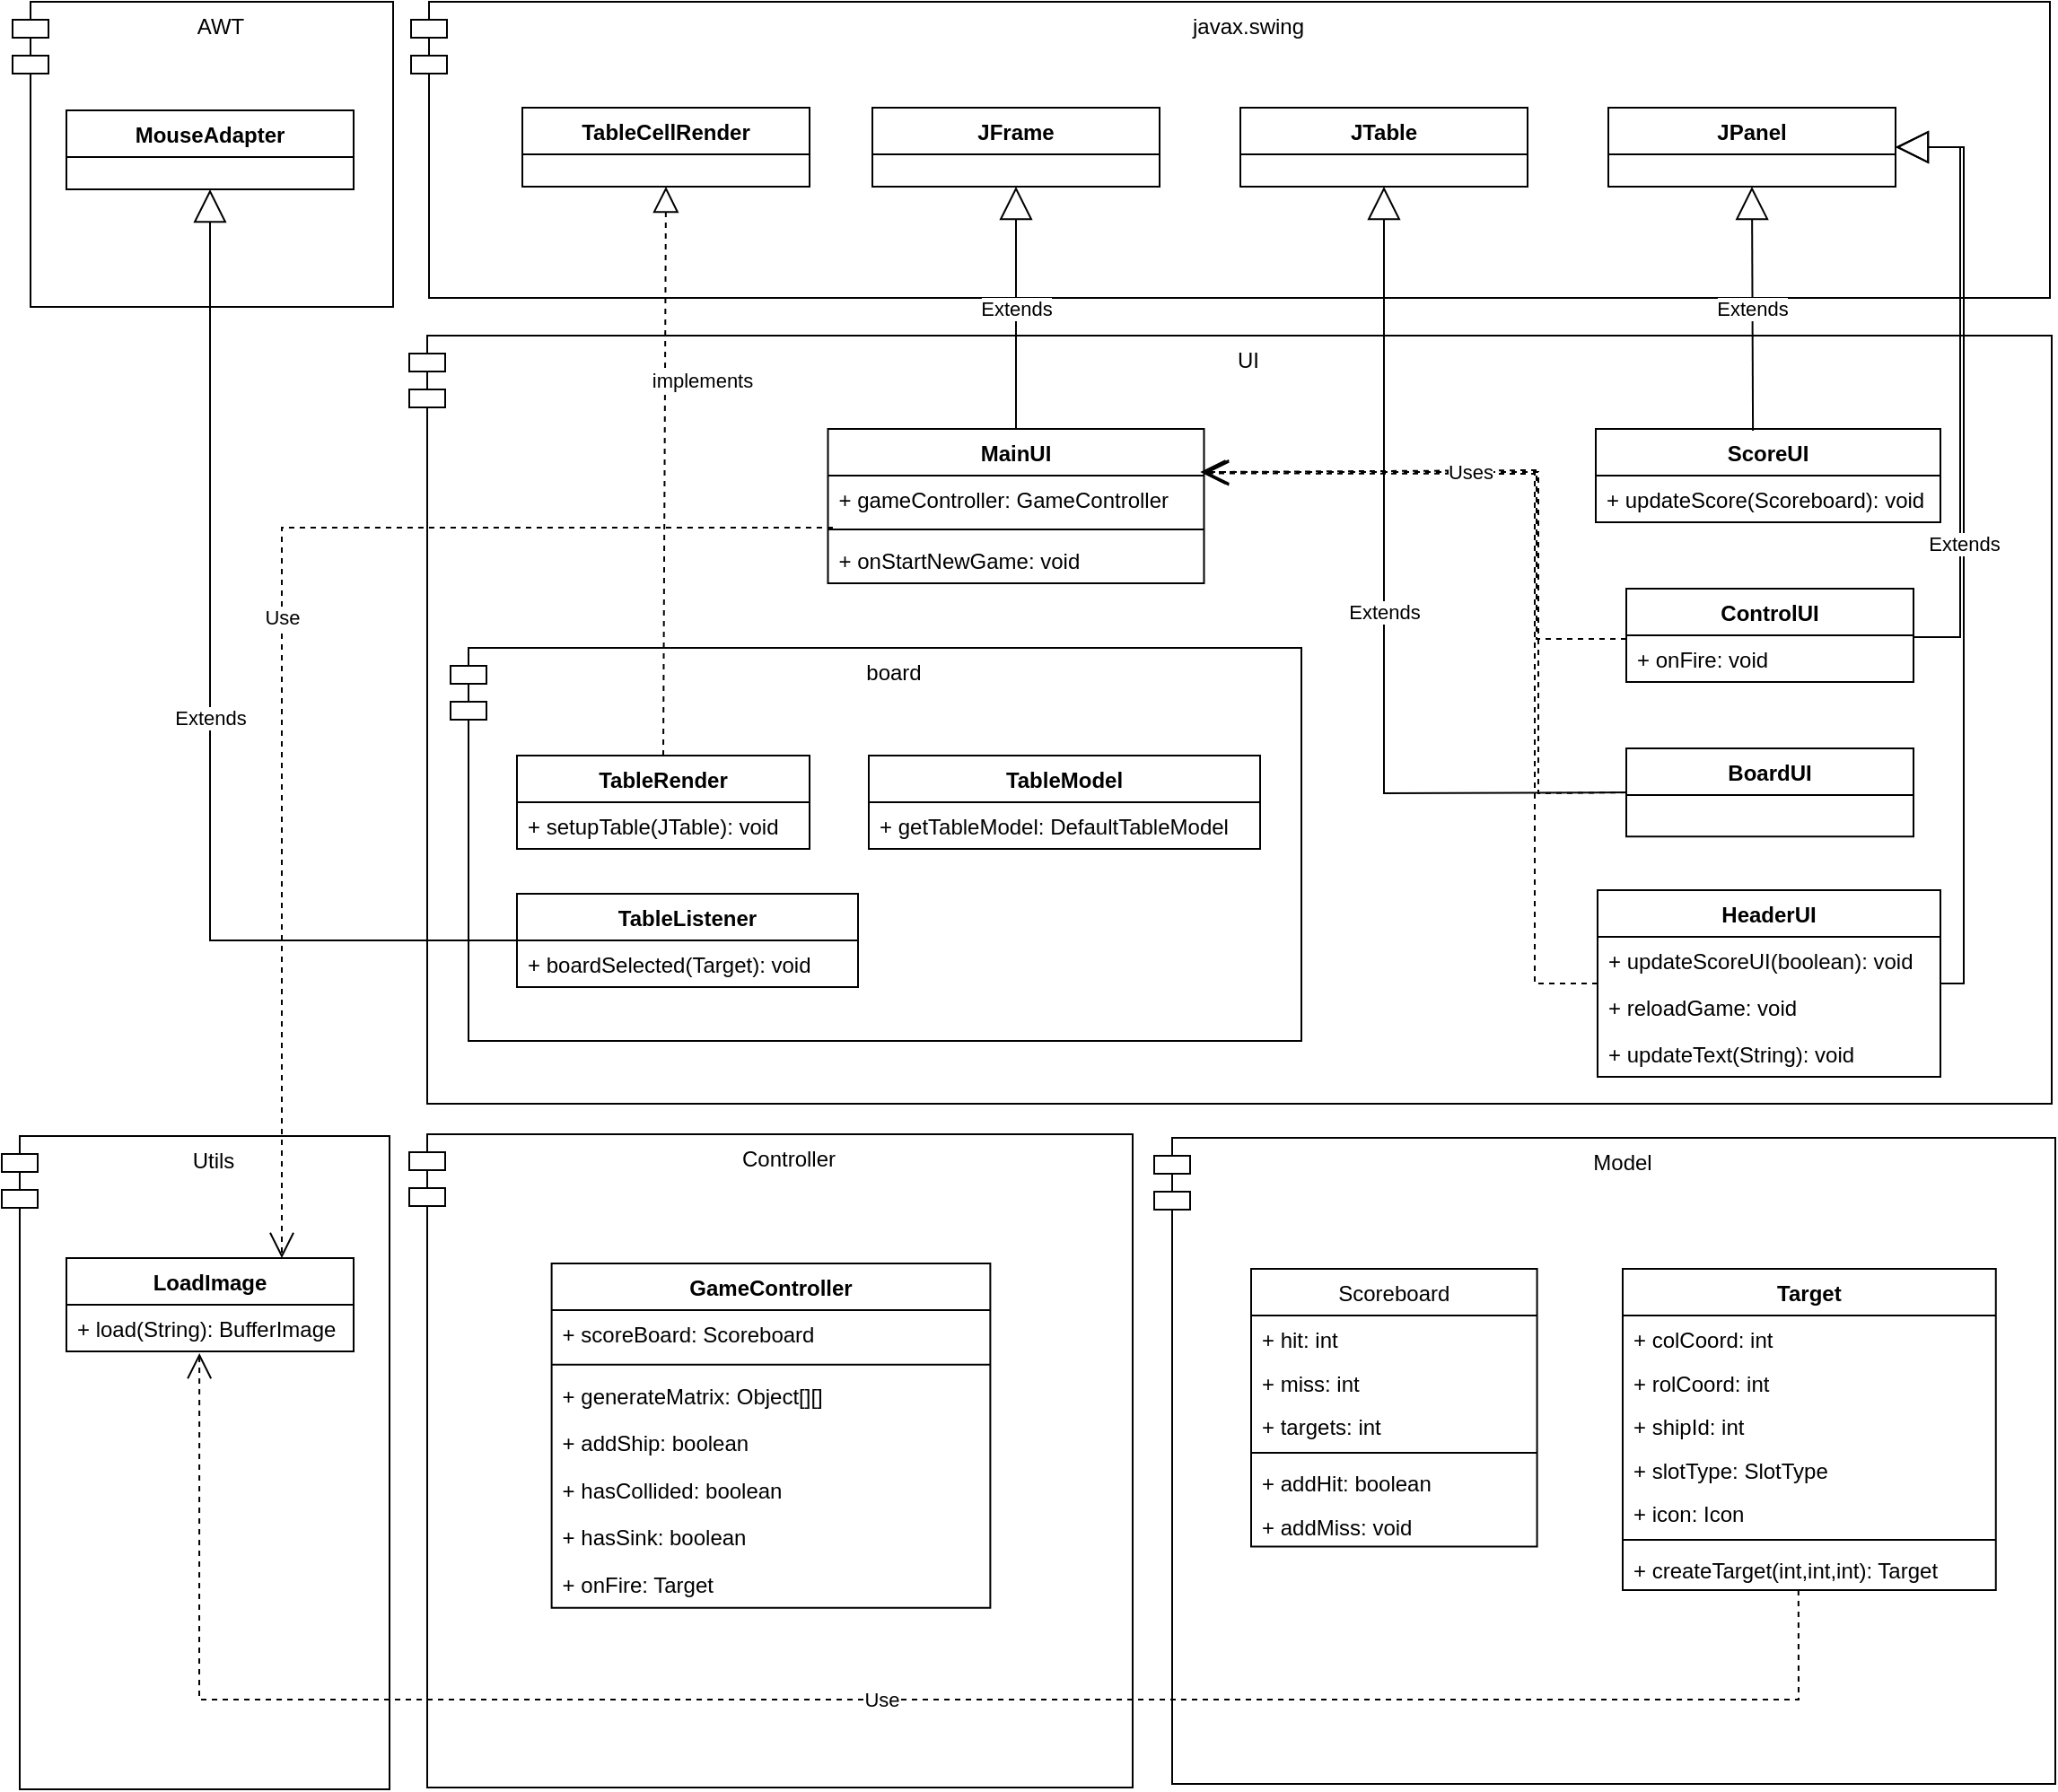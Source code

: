 <mxfile version="14.1.8" type="device" pages="3"><diagram id="C5RBs43oDa-KdzZeNtuy" name="Class"><mxGraphModel dx="1822" dy="832" grid="0" gridSize="10" guides="1" tooltips="1" connect="1" arrows="1" fold="1" page="0" pageScale="1" pageWidth="827" pageHeight="1169" math="0" shadow="0"><root><mxCell id="WIyWlLk6GJQsqaUBKTNV-0"/><mxCell id="WIyWlLk6GJQsqaUBKTNV-1" parent="WIyWlLk6GJQsqaUBKTNV-0"/><mxCell id="OFHtAD_r2n0D22exT0WF-76" value="AWT" style="shape=module;align=left;spacingLeft=20;align=center;verticalAlign=top;" parent="WIyWlLk6GJQsqaUBKTNV-1" vertex="1"><mxGeometry x="-291" y="15" width="212" height="170" as="geometry"/></mxCell><mxCell id="OFHtAD_r2n0D22exT0WF-74" value="" style="group" parent="WIyWlLk6GJQsqaUBKTNV-1" vertex="1" connectable="0"><mxGeometry x="6" y="15" width="838" height="165" as="geometry"/></mxCell><mxCell id="u90gg7lzDzUUSDijPp1R-38" value="javax.swing" style="shape=module;align=left;spacingLeft=20;align=center;verticalAlign=top;" parent="OFHtAD_r2n0D22exT0WF-74" vertex="1"><mxGeometry x="-75" width="913" height="165" as="geometry"/></mxCell><mxCell id="u90gg7lzDzUUSDijPp1R-0" value="JFrame" style="swimlane;fontStyle=1;align=center;verticalAlign=top;childLayout=stackLayout;horizontal=1;startSize=26;horizontalStack=0;resizeParent=1;resizeParentMax=0;resizeLast=0;collapsible=1;marginBottom=0;" parent="OFHtAD_r2n0D22exT0WF-74" vertex="1"><mxGeometry x="182" y="59" width="160" height="44" as="geometry"/></mxCell><mxCell id="u90gg7lzDzUUSDijPp1R-11" value="JPanel" style="swimlane;fontStyle=1;align=center;verticalAlign=top;childLayout=stackLayout;horizontal=1;startSize=26;horizontalStack=0;resizeParent=1;resizeParentMax=0;resizeLast=0;collapsible=1;marginBottom=0;" parent="OFHtAD_r2n0D22exT0WF-74" vertex="1"><mxGeometry x="592" y="59" width="160" height="44" as="geometry"/></mxCell><mxCell id="OFHtAD_r2n0D22exT0WF-66" value="JTable" style="swimlane;fontStyle=1;align=center;verticalAlign=top;childLayout=stackLayout;horizontal=1;startSize=26;horizontalStack=0;resizeParent=1;resizeParentMax=0;resizeLast=0;collapsible=1;marginBottom=0;" parent="OFHtAD_r2n0D22exT0WF-74" vertex="1"><mxGeometry x="387" y="59" width="160" height="44" as="geometry"/></mxCell><mxCell id="OFHtAD_r2n0D22exT0WF-61" value="TableCellRender" style="swimlane;fontStyle=1;align=center;verticalAlign=top;childLayout=stackLayout;horizontal=1;startSize=26;horizontalStack=0;resizeParent=1;resizeParentMax=0;resizeLast=0;collapsible=1;marginBottom=0;" parent="OFHtAD_r2n0D22exT0WF-74" vertex="1"><mxGeometry x="-13" y="59" width="160" height="44" as="geometry"/></mxCell><mxCell id="u90gg7lzDzUUSDijPp1R-35" value="Model" style="shape=module;align=left;spacingLeft=20;align=center;verticalAlign=top;" parent="WIyWlLk6GJQsqaUBKTNV-1" vertex="1"><mxGeometry x="345" y="647.97" width="502" height="360.03" as="geometry"/></mxCell><mxCell id="OFHtAD_r2n0D22exT0WF-7" value="Scoreboard" style="swimlane;fontStyle=0;childLayout=stackLayout;horizontal=1;startSize=26;fillColor=none;horizontalStack=0;resizeParent=1;resizeParentMax=0;resizeLast=0;collapsible=1;marginBottom=0;" parent="WIyWlLk6GJQsqaUBKTNV-1" vertex="1"><mxGeometry x="399" y="721" width="159.29" height="154.735" as="geometry"/></mxCell><mxCell id="OFHtAD_r2n0D22exT0WF-8" value="+ hit: int" style="text;strokeColor=none;fillColor=none;align=left;verticalAlign=top;spacingLeft=4;spacingRight=4;overflow=hidden;rotatable=0;points=[[0,0.5],[1,0.5]];portConstraint=eastwest;" parent="OFHtAD_r2n0D22exT0WF-7" vertex="1"><mxGeometry y="26" width="159.29" height="24.254" as="geometry"/></mxCell><mxCell id="OFHtAD_r2n0D22exT0WF-9" value="+ miss: int" style="text;strokeColor=none;fillColor=none;align=left;verticalAlign=top;spacingLeft=4;spacingRight=4;overflow=hidden;rotatable=0;points=[[0,0.5],[1,0.5]];portConstraint=eastwest;" parent="OFHtAD_r2n0D22exT0WF-7" vertex="1"><mxGeometry y="50.254" width="159.29" height="24.254" as="geometry"/></mxCell><mxCell id="OFHtAD_r2n0D22exT0WF-10" value="+ targets: int" style="text;strokeColor=none;fillColor=none;align=left;verticalAlign=top;spacingLeft=4;spacingRight=4;overflow=hidden;rotatable=0;points=[[0,0.5],[1,0.5]];portConstraint=eastwest;" parent="OFHtAD_r2n0D22exT0WF-7" vertex="1"><mxGeometry y="74.509" width="159.29" height="24.254" as="geometry"/></mxCell><mxCell id="OFHtAD_r2n0D22exT0WF-11" value="" style="line;strokeWidth=1;fillColor=none;align=left;verticalAlign=middle;spacingTop=-1;spacingLeft=3;spacingRight=3;rotatable=0;labelPosition=right;points=[];portConstraint=eastwest;" parent="OFHtAD_r2n0D22exT0WF-7" vertex="1"><mxGeometry y="98.763" width="159.29" height="7.463" as="geometry"/></mxCell><mxCell id="OFHtAD_r2n0D22exT0WF-13" value="+ addHit: boolean" style="text;strokeColor=none;fillColor=none;align=left;verticalAlign=top;spacingLeft=4;spacingRight=4;overflow=hidden;rotatable=0;points=[[0,0.5],[1,0.5]];portConstraint=eastwest;" parent="OFHtAD_r2n0D22exT0WF-7" vertex="1"><mxGeometry y="106.226" width="159.29" height="24.254" as="geometry"/></mxCell><mxCell id="OFHtAD_r2n0D22exT0WF-14" value="+ addMiss: void" style="text;strokeColor=none;fillColor=none;align=left;verticalAlign=top;spacingLeft=4;spacingRight=4;overflow=hidden;rotatable=0;points=[[0,0.5],[1,0.5]];portConstraint=eastwest;" parent="OFHtAD_r2n0D22exT0WF-7" vertex="1"><mxGeometry y="130.481" width="159.29" height="24.254" as="geometry"/></mxCell><mxCell id="u90gg7lzDzUUSDijPp1R-18" value="Target" style="swimlane;fontStyle=1;align=center;verticalAlign=top;childLayout=stackLayout;horizontal=1;startSize=26;horizontalStack=0;resizeParent=1;resizeParentMax=0;resizeLast=0;collapsible=1;marginBottom=0;" parent="WIyWlLk6GJQsqaUBKTNV-1" vertex="1"><mxGeometry x="606" y="721" width="207.88" height="178.989" as="geometry"/></mxCell><mxCell id="OFHtAD_r2n0D22exT0WF-0" value="+ colCoord: int" style="text;strokeColor=none;fillColor=none;align=left;verticalAlign=top;spacingLeft=4;spacingRight=4;overflow=hidden;rotatable=0;points=[[0,0.5],[1,0.5]];portConstraint=eastwest;" parent="u90gg7lzDzUUSDijPp1R-18" vertex="1"><mxGeometry y="26" width="207.88" height="24.254" as="geometry"/></mxCell><mxCell id="OFHtAD_r2n0D22exT0WF-1" value="+ rolCoord: int" style="text;strokeColor=none;fillColor=none;align=left;verticalAlign=top;spacingLeft=4;spacingRight=4;overflow=hidden;rotatable=0;points=[[0,0.5],[1,0.5]];portConstraint=eastwest;" parent="u90gg7lzDzUUSDijPp1R-18" vertex="1"><mxGeometry y="50.254" width="207.88" height="24.254" as="geometry"/></mxCell><mxCell id="OFHtAD_r2n0D22exT0WF-2" value="+ shipId: int" style="text;strokeColor=none;fillColor=none;align=left;verticalAlign=top;spacingLeft=4;spacingRight=4;overflow=hidden;rotatable=0;points=[[0,0.5],[1,0.5]];portConstraint=eastwest;" parent="u90gg7lzDzUUSDijPp1R-18" vertex="1"><mxGeometry y="74.509" width="207.88" height="24.254" as="geometry"/></mxCell><mxCell id="OFHtAD_r2n0D22exT0WF-3" value="+ slotType: SlotType" style="text;strokeColor=none;fillColor=none;align=left;verticalAlign=top;spacingLeft=4;spacingRight=4;overflow=hidden;rotatable=0;points=[[0,0.5],[1,0.5]];portConstraint=eastwest;" parent="u90gg7lzDzUUSDijPp1R-18" vertex="1"><mxGeometry y="98.763" width="207.88" height="24.254" as="geometry"/></mxCell><mxCell id="OFHtAD_r2n0D22exT0WF-4" value="+ icon: Icon" style="text;strokeColor=none;fillColor=none;align=left;verticalAlign=top;spacingLeft=4;spacingRight=4;overflow=hidden;rotatable=0;points=[[0,0.5],[1,0.5]];portConstraint=eastwest;" parent="u90gg7lzDzUUSDijPp1R-18" vertex="1"><mxGeometry y="123.018" width="207.88" height="24.254" as="geometry"/></mxCell><mxCell id="OFHtAD_r2n0D22exT0WF-5" value="" style="line;strokeWidth=1;fillColor=none;align=left;verticalAlign=middle;spacingTop=-1;spacingLeft=3;spacingRight=3;rotatable=0;labelPosition=right;points=[];portConstraint=eastwest;" parent="u90gg7lzDzUUSDijPp1R-18" vertex="1"><mxGeometry y="147.272" width="207.88" height="7.463" as="geometry"/></mxCell><mxCell id="OFHtAD_r2n0D22exT0WF-6" value="+ createTarget(int,int,int): Target" style="text;strokeColor=none;fillColor=none;align=left;verticalAlign=top;spacingLeft=4;spacingRight=4;overflow=hidden;rotatable=0;points=[[0,0.5],[1,0.5]];portConstraint=eastwest;" parent="u90gg7lzDzUUSDijPp1R-18" vertex="1"><mxGeometry y="154.735" width="207.88" height="24.254" as="geometry"/></mxCell><mxCell id="OFHtAD_r2n0D22exT0WF-57" value="MouseAdapter" style="swimlane;fontStyle=1;align=center;verticalAlign=top;childLayout=stackLayout;horizontal=1;startSize=26;horizontalStack=0;resizeParent=1;resizeParentMax=0;resizeLast=0;collapsible=1;marginBottom=0;" parent="WIyWlLk6GJQsqaUBKTNV-1" vertex="1"><mxGeometry x="-261" y="75.5" width="160" height="44" as="geometry"/></mxCell><mxCell id="OFHtAD_r2n0D22exT0WF-65" value="" style="group" parent="WIyWlLk6GJQsqaUBKTNV-1" vertex="1" connectable="0"><mxGeometry y="201" width="845" height="428" as="geometry"/></mxCell><mxCell id="u90gg7lzDzUUSDijPp1R-36" value="UI" style="shape=module;align=left;spacingLeft=20;align=center;verticalAlign=top;" parent="OFHtAD_r2n0D22exT0WF-65" vertex="1"><mxGeometry x="-70" width="915" height="428" as="geometry"/></mxCell><mxCell id="u90gg7lzDzUUSDijPp1R-7" value="MainUI" style="swimlane;fontStyle=1;align=center;verticalAlign=top;childLayout=stackLayout;horizontal=1;startSize=26;horizontalStack=0;resizeParent=1;resizeParentMax=0;resizeLast=0;collapsible=1;marginBottom=0;" parent="OFHtAD_r2n0D22exT0WF-65" vertex="1"><mxGeometry x="163.25" y="52" width="209.5" height="86" as="geometry"/></mxCell><mxCell id="OFHtAD_r2n0D22exT0WF-78" value="+ gameController: GameController" style="text;strokeColor=none;fillColor=none;align=left;verticalAlign=top;spacingLeft=4;spacingRight=4;overflow=hidden;rotatable=0;points=[[0,0.5],[1,0.5]];portConstraint=eastwest;" parent="u90gg7lzDzUUSDijPp1R-7" vertex="1"><mxGeometry y="26" width="209.5" height="26" as="geometry"/></mxCell><mxCell id="h3EYpoS6GWAAjNGKawou-6" value="" style="line;strokeWidth=1;fillColor=none;align=left;verticalAlign=middle;spacingTop=-1;spacingLeft=3;spacingRight=3;rotatable=0;labelPosition=right;points=[];portConstraint=eastwest;" parent="u90gg7lzDzUUSDijPp1R-7" vertex="1"><mxGeometry y="52" width="209.5" height="8" as="geometry"/></mxCell><mxCell id="h3EYpoS6GWAAjNGKawou-7" value="+ onStartNewGame: void" style="text;strokeColor=none;fillColor=none;align=left;verticalAlign=top;spacingLeft=4;spacingRight=4;overflow=hidden;rotatable=0;points=[[0,0.5],[1,0.5]];portConstraint=eastwest;" parent="u90gg7lzDzUUSDijPp1R-7" vertex="1"><mxGeometry y="60" width="209.5" height="26" as="geometry"/></mxCell><mxCell id="OFHtAD_r2n0D22exT0WF-31" value="ScoreUI" style="swimlane;fontStyle=1;align=center;verticalAlign=top;childLayout=stackLayout;horizontal=1;startSize=26;horizontalStack=0;resizeParent=1;resizeParentMax=0;resizeLast=0;collapsible=1;marginBottom=0;" parent="OFHtAD_r2n0D22exT0WF-65" vertex="1"><mxGeometry x="591" y="52" width="192" height="52" as="geometry"/></mxCell><mxCell id="h3EYpoS6GWAAjNGKawou-0" value="+ updateScore(Scoreboard): void" style="text;strokeColor=none;fillColor=none;align=left;verticalAlign=top;spacingLeft=4;spacingRight=4;overflow=hidden;rotatable=0;points=[[0,0.5],[1,0.5]];portConstraint=eastwest;" parent="OFHtAD_r2n0D22exT0WF-31" vertex="1"><mxGeometry y="26" width="192" height="26" as="geometry"/></mxCell><mxCell id="OFHtAD_r2n0D22exT0WF-32" value="HeaderUI" style="swimlane;fontStyle=1;align=center;verticalAlign=top;childLayout=stackLayout;horizontal=1;startSize=26;horizontalStack=0;resizeParent=1;resizeParentMax=0;resizeLast=0;collapsible=1;marginBottom=0;" parent="OFHtAD_r2n0D22exT0WF-65" vertex="1"><mxGeometry x="592" y="309" width="191" height="104" as="geometry"/></mxCell><mxCell id="h3EYpoS6GWAAjNGKawou-2" value="+ updateScoreUI(boolean): void" style="text;strokeColor=none;fillColor=none;align=left;verticalAlign=top;spacingLeft=4;spacingRight=4;overflow=hidden;rotatable=0;points=[[0,0.5],[1,0.5]];portConstraint=eastwest;" parent="OFHtAD_r2n0D22exT0WF-32" vertex="1"><mxGeometry y="26" width="191" height="26" as="geometry"/></mxCell><mxCell id="h3EYpoS6GWAAjNGKawou-3" value="+ reloadGame: void" style="text;strokeColor=none;fillColor=none;align=left;verticalAlign=top;spacingLeft=4;spacingRight=4;overflow=hidden;rotatable=0;points=[[0,0.5],[1,0.5]];portConstraint=eastwest;" parent="OFHtAD_r2n0D22exT0WF-32" vertex="1"><mxGeometry y="52" width="191" height="26" as="geometry"/></mxCell><mxCell id="h3EYpoS6GWAAjNGKawou-4" value="+ updateText(String): void" style="text;strokeColor=none;fillColor=none;align=left;verticalAlign=top;spacingLeft=4;spacingRight=4;overflow=hidden;rotatable=0;points=[[0,0.5],[1,0.5]];portConstraint=eastwest;" parent="OFHtAD_r2n0D22exT0WF-32" vertex="1"><mxGeometry y="78" width="191" height="26" as="geometry"/></mxCell><mxCell id="OFHtAD_r2n0D22exT0WF-33" value="ControlUI" style="swimlane;fontStyle=1;align=center;verticalAlign=top;childLayout=stackLayout;horizontal=1;startSize=26;horizontalStack=0;resizeParent=1;resizeParentMax=0;resizeLast=0;collapsible=1;marginBottom=0;" parent="OFHtAD_r2n0D22exT0WF-65" vertex="1"><mxGeometry x="608" y="141.004" width="160" height="52" as="geometry"/></mxCell><mxCell id="h3EYpoS6GWAAjNGKawou-1" value="+ onFire: void" style="text;strokeColor=none;fillColor=none;align=left;verticalAlign=top;spacingLeft=4;spacingRight=4;overflow=hidden;rotatable=0;points=[[0,0.5],[1,0.5]];portConstraint=eastwest;" parent="OFHtAD_r2n0D22exT0WF-33" vertex="1"><mxGeometry y="26" width="160" height="26" as="geometry"/></mxCell><mxCell id="OFHtAD_r2n0D22exT0WF-34" value="BoardUI" style="swimlane;fontStyle=1;align=center;verticalAlign=top;childLayout=stackLayout;horizontal=1;startSize=26;horizontalStack=0;resizeParent=1;resizeParentMax=0;resizeLast=0;collapsible=1;marginBottom=0;" parent="OFHtAD_r2n0D22exT0WF-65" vertex="1"><mxGeometry x="608" y="230.003" width="160" height="49.07" as="geometry"/></mxCell><mxCell id="OFHtAD_r2n0D22exT0WF-75" value="" style="group" parent="OFHtAD_r2n0D22exT0WF-65" vertex="1" connectable="0"><mxGeometry x="-32" y="174" width="487" height="219" as="geometry"/></mxCell><mxCell id="OFHtAD_r2n0D22exT0WF-45" value="board" style="shape=module;align=left;spacingLeft=20;align=center;verticalAlign=top;" parent="OFHtAD_r2n0D22exT0WF-75" vertex="1"><mxGeometry x="-15" width="474" height="219" as="geometry"/></mxCell><mxCell id="OFHtAD_r2n0D22exT0WF-36" value="TableListener" style="swimlane;fontStyle=1;align=center;verticalAlign=top;childLayout=stackLayout;horizontal=1;startSize=26;horizontalStack=0;resizeParent=1;resizeParentMax=0;resizeLast=0;collapsible=1;marginBottom=0;" parent="OFHtAD_r2n0D22exT0WF-75" vertex="1"><mxGeometry x="22" y="137" width="190" height="52" as="geometry"/></mxCell><mxCell id="OFHtAD_r2n0D22exT0WF-39" value="+ boardSelected(Target): void" style="text;strokeColor=none;fillColor=none;align=left;verticalAlign=top;spacingLeft=4;spacingRight=4;overflow=hidden;rotatable=0;points=[[0,0.5],[1,0.5]];portConstraint=eastwest;" parent="OFHtAD_r2n0D22exT0WF-36" vertex="1"><mxGeometry y="26" width="190" height="26" as="geometry"/></mxCell><mxCell id="OFHtAD_r2n0D22exT0WF-50" value="TableRender" style="swimlane;fontStyle=1;align=center;verticalAlign=top;childLayout=stackLayout;horizontal=1;startSize=26;horizontalStack=0;resizeParent=1;resizeParentMax=0;resizeLast=0;collapsible=1;marginBottom=0;" parent="OFHtAD_r2n0D22exT0WF-75" vertex="1"><mxGeometry x="22" y="60" width="163" height="52" as="geometry"/></mxCell><mxCell id="OFHtAD_r2n0D22exT0WF-51" value="+ setupTable(JTable): void" style="text;strokeColor=none;fillColor=none;align=left;verticalAlign=top;spacingLeft=4;spacingRight=4;overflow=hidden;rotatable=0;points=[[0,0.5],[1,0.5]];portConstraint=eastwest;" parent="OFHtAD_r2n0D22exT0WF-50" vertex="1"><mxGeometry y="26" width="163" height="26" as="geometry"/></mxCell><mxCell id="OFHtAD_r2n0D22exT0WF-48" value="TableModel" style="swimlane;fontStyle=1;align=center;verticalAlign=top;childLayout=stackLayout;horizontal=1;startSize=26;horizontalStack=0;resizeParent=1;resizeParentMax=0;resizeLast=0;collapsible=1;marginBottom=0;" parent="OFHtAD_r2n0D22exT0WF-75" vertex="1"><mxGeometry x="218" y="60" width="218" height="52" as="geometry"/></mxCell><mxCell id="OFHtAD_r2n0D22exT0WF-49" value="+ getTableModel: DefaultTableModel" style="text;strokeColor=none;fillColor=none;align=left;verticalAlign=top;spacingLeft=4;spacingRight=4;overflow=hidden;rotatable=0;points=[[0,0.5],[1,0.5]];portConstraint=eastwest;" parent="OFHtAD_r2n0D22exT0WF-48" vertex="1"><mxGeometry y="26" width="218" height="26" as="geometry"/></mxCell><mxCell id="OFHtAD_r2n0D22exT0WF-80" value="" style="endArrow=open;endSize=12;dashed=1;html=1;entryX=0.999;entryY=-0.076;entryDx=0;entryDy=0;entryPerimeter=0;rounded=0;" parent="OFHtAD_r2n0D22exT0WF-65" target="OFHtAD_r2n0D22exT0WF-78" edge="1"><mxGeometry width="160" relative="1" as="geometry"><mxPoint x="608" y="169" as="sourcePoint"/><mxPoint x="375" y="75" as="targetPoint"/><Array as="points"><mxPoint x="558" y="169"/><mxPoint x="558" y="75"/></Array></mxGeometry></mxCell><mxCell id="OFHtAD_r2n0D22exT0WF-81" value="" style="endArrow=open;endSize=12;dashed=1;html=1;exitX=0;exitY=0.5;exitDx=0;exitDy=0;entryX=0.99;entryY=-0.076;entryDx=0;entryDy=0;entryPerimeter=0;rounded=0;" parent="OFHtAD_r2n0D22exT0WF-65" source="OFHtAD_r2n0D22exT0WF-34" target="OFHtAD_r2n0D22exT0WF-78" edge="1"><mxGeometry width="160" relative="1" as="geometry"><mxPoint x="519" y="213" as="sourcePoint"/><mxPoint x="679" y="213" as="targetPoint"/><Array as="points"><mxPoint x="559" y="255"/><mxPoint x="559" y="76"/></Array></mxGeometry></mxCell><mxCell id="OFHtAD_r2n0D22exT0WF-82" value="" style="endArrow=open;endSize=12;dashed=1;html=1;exitX=0;exitY=0.5;exitDx=0;exitDy=0;entryX=0.999;entryY=-0.049;entryDx=0;entryDy=0;entryPerimeter=0;rounded=0;" parent="OFHtAD_r2n0D22exT0WF-65" source="OFHtAD_r2n0D22exT0WF-32" target="OFHtAD_r2n0D22exT0WF-78" edge="1"><mxGeometry width="160" relative="1" as="geometry"><mxPoint x="519" y="213" as="sourcePoint"/><mxPoint x="679" y="213" as="targetPoint"/><Array as="points"><mxPoint x="557" y="361"/><mxPoint x="557" y="77"/></Array></mxGeometry></mxCell><mxCell id="OFHtAD_r2n0D22exT0WF-83" value="Uses" style="edgeLabel;html=1;align=center;verticalAlign=middle;resizable=0;points=[];" parent="OFHtAD_r2n0D22exT0WF-82" vertex="1" connectable="0"><mxGeometry x="0.413" y="-1" relative="1" as="geometry"><mxPoint as="offset"/></mxGeometry></mxCell><mxCell id="OFHtAD_r2n0D22exT0WF-67" value="Extends" style="endArrow=block;endSize=16;endFill=0;html=1;exitX=0.5;exitY=0;exitDx=0;exitDy=0;entryX=0.5;entryY=1;entryDx=0;entryDy=0;" parent="WIyWlLk6GJQsqaUBKTNV-1" source="u90gg7lzDzUUSDijPp1R-7" target="u90gg7lzDzUUSDijPp1R-0" edge="1"><mxGeometry width="160" relative="1" as="geometry"><mxPoint x="582" y="213" as="sourcePoint"/><mxPoint x="742" y="213" as="targetPoint"/></mxGeometry></mxCell><mxCell id="OFHtAD_r2n0D22exT0WF-70" value="Extends" style="endArrow=block;endSize=16;endFill=0;html=1;exitX=0.456;exitY=0.02;exitDx=0;exitDy=0;exitPerimeter=0;entryX=0.5;entryY=1;entryDx=0;entryDy=0;" parent="WIyWlLk6GJQsqaUBKTNV-1" source="OFHtAD_r2n0D22exT0WF-31" target="u90gg7lzDzUUSDijPp1R-11" edge="1"><mxGeometry width="160" relative="1" as="geometry"><mxPoint x="582" y="213" as="sourcePoint"/><mxPoint x="742" y="213" as="targetPoint"/></mxGeometry></mxCell><mxCell id="OFHtAD_r2n0D22exT0WF-71" value="" style="endArrow=block;endSize=16;endFill=0;html=1;entryX=1;entryY=0.5;entryDx=0;entryDy=0;rounded=0;" parent="WIyWlLk6GJQsqaUBKTNV-1" target="u90gg7lzDzUUSDijPp1R-11" edge="1"><mxGeometry width="160" relative="1" as="geometry"><mxPoint x="768" y="369" as="sourcePoint"/><mxPoint x="742" y="213" as="targetPoint"/><Array as="points"><mxPoint x="794" y="369"/><mxPoint x="794" y="96"/></Array></mxGeometry></mxCell><mxCell id="OFHtAD_r2n0D22exT0WF-72" value="Extends" style="endArrow=block;endSize=16;endFill=0;html=1;exitX=1;exitY=0.5;exitDx=0;exitDy=0;rounded=0;" parent="WIyWlLk6GJQsqaUBKTNV-1" source="OFHtAD_r2n0D22exT0WF-32" edge="1"><mxGeometry width="160" relative="1" as="geometry"><mxPoint x="582" y="213" as="sourcePoint"/><mxPoint x="758" y="96" as="targetPoint"/><Array as="points"><mxPoint x="796" y="562"/><mxPoint x="796" y="96"/></Array></mxGeometry></mxCell><mxCell id="OFHtAD_r2n0D22exT0WF-60" value="Extends" style="endArrow=block;endSize=16;endFill=0;html=1;exitX=0;exitY=0.5;exitDx=0;exitDy=0;entryX=0.5;entryY=1;entryDx=0;entryDy=0;rounded=0;" parent="WIyWlLk6GJQsqaUBKTNV-1" source="OFHtAD_r2n0D22exT0WF-36" target="OFHtAD_r2n0D22exT0WF-57" edge="1"><mxGeometry width="160" relative="1" as="geometry"><mxPoint x="284" y="-6" as="sourcePoint"/><mxPoint x="444" y="-6" as="targetPoint"/><Array as="points"><mxPoint x="-181" y="538"/></Array></mxGeometry></mxCell><mxCell id="OFHtAD_r2n0D22exT0WF-62" value="" style="endArrow=block;dashed=1;endFill=0;endSize=12;html=1;exitX=0.5;exitY=0;exitDx=0;exitDy=0;entryX=0.5;entryY=1;entryDx=0;entryDy=0;" parent="WIyWlLk6GJQsqaUBKTNV-1" source="OFHtAD_r2n0D22exT0WF-50" target="OFHtAD_r2n0D22exT0WF-61" edge="1"><mxGeometry width="160" relative="1" as="geometry"><mxPoint x="5" y="-6" as="sourcePoint"/><mxPoint x="165" y="-6" as="targetPoint"/></mxGeometry></mxCell><mxCell id="OFHtAD_r2n0D22exT0WF-64" value="implements" style="edgeLabel;html=1;align=center;verticalAlign=middle;resizable=0;points=[];" parent="OFHtAD_r2n0D22exT0WF-62" vertex="1" connectable="0"><mxGeometry x="0.323" relative="1" as="geometry"><mxPoint x="19.96" as="offset"/></mxGeometry></mxCell><mxCell id="OFHtAD_r2n0D22exT0WF-68" value="Extends" style="endArrow=block;endSize=16;endFill=0;html=1;exitX=0;exitY=0.5;exitDx=0;exitDy=0;entryX=0.5;entryY=1;entryDx=0;entryDy=0;rounded=0;" parent="WIyWlLk6GJQsqaUBKTNV-1" source="OFHtAD_r2n0D22exT0WF-34" target="OFHtAD_r2n0D22exT0WF-66" edge="1"><mxGeometry width="160" relative="1" as="geometry"><mxPoint x="582" y="213" as="sourcePoint"/><mxPoint x="742" y="213" as="targetPoint"/><Array as="points"><mxPoint x="473" y="456"/></Array></mxGeometry></mxCell><mxCell id="OFHtAD_r2n0D22exT0WF-77" value="" style="group" parent="WIyWlLk6GJQsqaUBKTNV-1" vertex="1" connectable="0"><mxGeometry x="-70" y="646" width="403" height="364" as="geometry"/></mxCell><mxCell id="OFHtAD_r2n0D22exT0WF-16" value="Controller" style="shape=module;align=left;spacingLeft=20;align=center;verticalAlign=top;" parent="OFHtAD_r2n0D22exT0WF-77" vertex="1"><mxGeometry width="403" height="364" as="geometry"/></mxCell><mxCell id="OFHtAD_r2n0D22exT0WF-17" value="GameController" style="swimlane;fontStyle=1;align=center;verticalAlign=top;childLayout=stackLayout;horizontal=1;startSize=26;horizontalStack=0;resizeParent=1;resizeParentMax=0;resizeLast=0;collapsible=1;marginBottom=0;" parent="OFHtAD_r2n0D22exT0WF-77" vertex="1"><mxGeometry x="79.31" y="72.003" width="244.38" height="191.822" as="geometry"/></mxCell><mxCell id="OFHtAD_r2n0D22exT0WF-18" value="+ scoreBoard: Scoreboard" style="text;strokeColor=none;fillColor=none;align=left;verticalAlign=top;spacingLeft=4;spacingRight=4;overflow=hidden;rotatable=0;points=[[0,0.5],[1,0.5]];portConstraint=eastwest;" parent="OFHtAD_r2n0D22exT0WF-17" vertex="1"><mxGeometry y="26" width="244.38" height="26.289" as="geometry"/></mxCell><mxCell id="OFHtAD_r2n0D22exT0WF-19" value="" style="line;strokeWidth=1;fillColor=none;align=left;verticalAlign=middle;spacingTop=-1;spacingLeft=3;spacingRight=3;rotatable=0;labelPosition=right;points=[];portConstraint=eastwest;" parent="OFHtAD_r2n0D22exT0WF-17" vertex="1"><mxGeometry y="52.289" width="244.38" height="8.089" as="geometry"/></mxCell><mxCell id="OFHtAD_r2n0D22exT0WF-20" value="+ generateMatrix: Object[][]" style="text;strokeColor=none;fillColor=none;align=left;verticalAlign=top;spacingLeft=4;spacingRight=4;overflow=hidden;rotatable=0;points=[[0,0.5],[1,0.5]];portConstraint=eastwest;" parent="OFHtAD_r2n0D22exT0WF-17" vertex="1"><mxGeometry y="60.378" width="244.38" height="26.289" as="geometry"/></mxCell><mxCell id="OFHtAD_r2n0D22exT0WF-21" value="+ addShip: boolean" style="text;strokeColor=none;fillColor=none;align=left;verticalAlign=top;spacingLeft=4;spacingRight=4;overflow=hidden;rotatable=0;points=[[0,0.5],[1,0.5]];portConstraint=eastwest;" parent="OFHtAD_r2n0D22exT0WF-17" vertex="1"><mxGeometry y="86.667" width="244.38" height="26.289" as="geometry"/></mxCell><mxCell id="OFHtAD_r2n0D22exT0WF-22" value="+ hasCollided: boolean" style="text;strokeColor=none;fillColor=none;align=left;verticalAlign=top;spacingLeft=4;spacingRight=4;overflow=hidden;rotatable=0;points=[[0,0.5],[1,0.5]];portConstraint=eastwest;" parent="OFHtAD_r2n0D22exT0WF-17" vertex="1"><mxGeometry y="112.956" width="244.38" height="26.289" as="geometry"/></mxCell><mxCell id="OFHtAD_r2n0D22exT0WF-23" value="+ hasSink: boolean" style="text;strokeColor=none;fillColor=none;align=left;verticalAlign=top;spacingLeft=4;spacingRight=4;overflow=hidden;rotatable=0;points=[[0,0.5],[1,0.5]];portConstraint=eastwest;" parent="OFHtAD_r2n0D22exT0WF-17" vertex="1"><mxGeometry y="139.244" width="244.38" height="26.289" as="geometry"/></mxCell><mxCell id="OFHtAD_r2n0D22exT0WF-24" value="+ onFire: Target" style="text;strokeColor=none;fillColor=none;align=left;verticalAlign=top;spacingLeft=4;spacingRight=4;overflow=hidden;rotatable=0;points=[[0,0.5],[1,0.5]];portConstraint=eastwest;" parent="OFHtAD_r2n0D22exT0WF-17" vertex="1"><mxGeometry y="165.533" width="244.38" height="26.289" as="geometry"/></mxCell><mxCell id="h3EYpoS6GWAAjNGKawou-8" value="Utils" style="shape=module;align=left;spacingLeft=20;align=center;verticalAlign=top;" parent="WIyWlLk6GJQsqaUBKTNV-1" vertex="1"><mxGeometry x="-297" y="647" width="216" height="364" as="geometry"/></mxCell><mxCell id="h3EYpoS6GWAAjNGKawou-9" value="LoadImage" style="swimlane;fontStyle=1;align=center;verticalAlign=top;childLayout=stackLayout;horizontal=1;startSize=26;horizontalStack=0;resizeParent=1;resizeParentMax=0;resizeLast=0;collapsible=1;marginBottom=0;" parent="WIyWlLk6GJQsqaUBKTNV-1" vertex="1"><mxGeometry x="-261" y="715" width="160" height="52" as="geometry"/></mxCell><mxCell id="h3EYpoS6GWAAjNGKawou-12" value="+ load(String): BufferImage" style="text;strokeColor=none;fillColor=none;align=left;verticalAlign=top;spacingLeft=4;spacingRight=4;overflow=hidden;rotatable=0;points=[[0,0.5],[1,0.5]];portConstraint=eastwest;" parent="h3EYpoS6GWAAjNGKawou-9" vertex="1"><mxGeometry y="26" width="160" height="26" as="geometry"/></mxCell><mxCell id="h3EYpoS6GWAAjNGKawou-13" value="Use" style="endArrow=open;endSize=12;dashed=1;html=1;exitX=0.013;exitY=1.115;exitDx=0;exitDy=0;exitPerimeter=0;entryX=0.75;entryY=0;entryDx=0;entryDy=0;rounded=0;" parent="WIyWlLk6GJQsqaUBKTNV-1" source="OFHtAD_r2n0D22exT0WF-78" target="h3EYpoS6GWAAjNGKawou-9" edge="1"><mxGeometry width="160" relative="1" as="geometry"><mxPoint x="84" y="411" as="sourcePoint"/><mxPoint x="244" y="411" as="targetPoint"/><Array as="points"><mxPoint x="-141" y="308"/></Array></mxGeometry></mxCell><mxCell id="h3EYpoS6GWAAjNGKawou-14" value="Use" style="endArrow=open;endSize=12;dashed=1;html=1;exitX=0.471;exitY=1;exitDx=0;exitDy=0;exitPerimeter=0;entryX=0.463;entryY=1.038;entryDx=0;entryDy=0;entryPerimeter=0;rounded=0;" parent="WIyWlLk6GJQsqaUBKTNV-1" source="OFHtAD_r2n0D22exT0WF-6" target="h3EYpoS6GWAAjNGKawou-12" edge="1"><mxGeometry width="160" relative="1" as="geometry"><mxPoint x="160" y="740" as="sourcePoint"/><mxPoint x="320" y="740" as="targetPoint"/><Array as="points"><mxPoint x="704" y="961"/><mxPoint x="-187" y="961"/></Array></mxGeometry></mxCell></root></mxGraphModel></diagram><diagram id="Kb65jZ28PCiNCsKqfevz" name="Seq-StartGame"><mxGraphModel dx="677" dy="396" grid="1" gridSize="10" guides="1" tooltips="1" connect="1" arrows="1" fold="1" page="1" pageScale="1" pageWidth="827" pageHeight="1169" math="0" shadow="0"><root><mxCell id="ywO2zx43m7nuJ2SyEkyY-0"/><mxCell id="ywO2zx43m7nuJ2SyEkyY-1" parent="ywO2zx43m7nuJ2SyEkyY-0"/><mxCell id="ywO2zx43m7nuJ2SyEkyY-2" value="" style="shape=umlLifeline;participant=umlActor;perimeter=lifelinePerimeter;whiteSpace=wrap;html=1;container=1;collapsible=0;recursiveResize=0;verticalAlign=top;spacingTop=36;outlineConnect=0;" parent="ywO2zx43m7nuJ2SyEkyY-1" vertex="1"><mxGeometry x="40" y="50" width="20" height="360" as="geometry"/></mxCell><mxCell id="ywO2zx43m7nuJ2SyEkyY-3" value="GameInitializer" style="shape=umlLifeline;perimeter=lifelinePerimeter;whiteSpace=wrap;html=1;container=1;collapsible=0;recursiveResize=0;outlineConnect=0;" parent="ywO2zx43m7nuJ2SyEkyY-1" vertex="1"><mxGeometry x="120" y="50" width="100" height="370" as="geometry"/></mxCell><mxCell id="ywO2zx43m7nuJ2SyEkyY-9" value="" style="html=1;points=[];perimeter=orthogonalPerimeter;" parent="ywO2zx43m7nuJ2SyEkyY-3" vertex="1"><mxGeometry x="45" y="70" width="10" height="280" as="geometry"/></mxCell><mxCell id="ywO2zx43m7nuJ2SyEkyY-4" value="MainUI" style="shape=umlLifeline;perimeter=lifelinePerimeter;whiteSpace=wrap;html=1;container=1;collapsible=0;recursiveResize=0;outlineConnect=0;" parent="ywO2zx43m7nuJ2SyEkyY-1" vertex="1"><mxGeometry x="230" y="50" width="100" height="370" as="geometry"/></mxCell><mxCell id="ywO2zx43m7nuJ2SyEkyY-15" value="" style="html=1;points=[];perimeter=orthogonalPerimeter;" parent="ywO2zx43m7nuJ2SyEkyY-4" vertex="1"><mxGeometry x="45" y="70" width="10" height="40" as="geometry"/></mxCell><mxCell id="ywO2zx43m7nuJ2SyEkyY-17" value="" style="html=1;points=[];perimeter=orthogonalPerimeter;" parent="ywO2zx43m7nuJ2SyEkyY-4" vertex="1"><mxGeometry x="45" y="150" width="10" height="200" as="geometry"/></mxCell><mxCell id="ywO2zx43m7nuJ2SyEkyY-18" value="onStartNewGame" style="edgeStyle=orthogonalEdgeStyle;html=1;align=left;spacingLeft=2;endArrow=block;rounded=0;entryX=1;entryY=0;" parent="ywO2zx43m7nuJ2SyEkyY-4" target="ywO2zx43m7nuJ2SyEkyY-17" edge="1"><mxGeometry relative="1" as="geometry"><mxPoint x="50" y="130" as="sourcePoint"/><Array as="points"><mxPoint x="75" y="130"/></Array></mxGeometry></mxCell><mxCell id="ywO2zx43m7nuJ2SyEkyY-22" value="reloadGame" style="html=1;verticalAlign=bottom;startArrow=oval;startFill=1;endArrow=block;startSize=8;" parent="ywO2zx43m7nuJ2SyEkyY-4" target="ywO2zx43m7nuJ2SyEkyY-23" edge="1"><mxGeometry width="60" relative="1" as="geometry"><mxPoint x="55" y="240" as="sourcePoint"/><mxPoint x="115" y="240" as="targetPoint"/></mxGeometry></mxCell><mxCell id="ywO2zx43m7nuJ2SyEkyY-5" value="GameController" style="shape=umlLifeline;perimeter=lifelinePerimeter;whiteSpace=wrap;html=1;container=1;collapsible=0;recursiveResize=0;outlineConnect=0;" parent="ywO2zx43m7nuJ2SyEkyY-1" vertex="1"><mxGeometry x="340" y="50" width="100" height="220" as="geometry"/></mxCell><mxCell id="ywO2zx43m7nuJ2SyEkyY-19" value="" style="html=1;points=[];perimeter=orthogonalPerimeter;" parent="ywO2zx43m7nuJ2SyEkyY-5" vertex="1"><mxGeometry x="45" y="170" width="10" height="40" as="geometry"/></mxCell><mxCell id="ywO2zx43m7nuJ2SyEkyY-6" value="HeaderUI" style="shape=umlLifeline;perimeter=lifelinePerimeter;whiteSpace=wrap;html=1;container=1;collapsible=0;recursiveResize=0;outlineConnect=0;" parent="ywO2zx43m7nuJ2SyEkyY-1" vertex="1"><mxGeometry x="450" y="50" width="100" height="270" as="geometry"/></mxCell><mxCell id="ywO2zx43m7nuJ2SyEkyY-23" value="" style="html=1;points=[];perimeter=orthogonalPerimeter;" parent="ywO2zx43m7nuJ2SyEkyY-6" vertex="1"><mxGeometry x="45" y="220" width="10" height="40" as="geometry"/></mxCell><mxCell id="ywO2zx43m7nuJ2SyEkyY-7" value="BoardUI" style="shape=umlLifeline;perimeter=lifelinePerimeter;whiteSpace=wrap;html=1;container=1;collapsible=0;recursiveResize=0;outlineConnect=0;" parent="ywO2zx43m7nuJ2SyEkyY-1" vertex="1"><mxGeometry x="560" y="50" width="100" height="300" as="geometry"/></mxCell><mxCell id="ywO2zx43m7nuJ2SyEkyY-8" value="ScoreUI" style="shape=umlLifeline;perimeter=lifelinePerimeter;whiteSpace=wrap;html=1;container=1;collapsible=0;recursiveResize=0;outlineConnect=0;" parent="ywO2zx43m7nuJ2SyEkyY-1" vertex="1"><mxGeometry x="670" y="50" width="100" height="330" as="geometry"/></mxCell><mxCell id="ywO2zx43m7nuJ2SyEkyY-27" value="" style="html=1;points=[];perimeter=orthogonalPerimeter;" parent="ywO2zx43m7nuJ2SyEkyY-8" vertex="1"><mxGeometry x="45" y="290" width="10" height="30" as="geometry"/></mxCell><mxCell id="ywO2zx43m7nuJ2SyEkyY-16" value="MainUI()" style="html=1;verticalAlign=bottom;startArrow=oval;startFill=1;endArrow=block;startSize=8;exitX=0.962;exitY=0.068;exitDx=0;exitDy=0;exitPerimeter=0;" parent="ywO2zx43m7nuJ2SyEkyY-1" source="ywO2zx43m7nuJ2SyEkyY-9" target="ywO2zx43m7nuJ2SyEkyY-4" edge="1"><mxGeometry width="60" relative="1" as="geometry"><mxPoint x="330" y="270" as="sourcePoint"/><mxPoint x="260" y="134" as="targetPoint"/></mxGeometry></mxCell><mxCell id="ywO2zx43m7nuJ2SyEkyY-20" value="generateMatrix" style="html=1;verticalAlign=bottom;startArrow=oval;startFill=1;endArrow=block;startSize=8;entryX=0.32;entryY=0.018;entryDx=0;entryDy=0;entryPerimeter=0;" parent="ywO2zx43m7nuJ2SyEkyY-1" source="ywO2zx43m7nuJ2SyEkyY-17" target="ywO2zx43m7nuJ2SyEkyY-19" edge="1"><mxGeometry width="60" relative="1" as="geometry"><mxPoint x="300" y="220" as="sourcePoint"/><mxPoint x="360" y="220" as="targetPoint"/></mxGeometry></mxCell><mxCell id="ywO2zx43m7nuJ2SyEkyY-21" value="Object[][] matrix" style="html=1;verticalAlign=bottom;endArrow=open;dashed=1;endSize=8;exitX=-0.04;exitY=0.925;exitDx=0;exitDy=0;exitPerimeter=0;" parent="ywO2zx43m7nuJ2SyEkyY-1" source="ywO2zx43m7nuJ2SyEkyY-19" target="ywO2zx43m7nuJ2SyEkyY-4" edge="1"><mxGeometry relative="1" as="geometry"><mxPoint x="370" y="220" as="sourcePoint"/><mxPoint x="290" y="220" as="targetPoint"/></mxGeometry></mxCell><mxCell id="ywO2zx43m7nuJ2SyEkyY-24" value="setBoard" style="html=1;verticalAlign=bottom;startArrow=oval;startFill=1;endArrow=block;startSize=8;exitX=1;exitY=0.617;exitDx=0;exitDy=0;exitPerimeter=0;" parent="ywO2zx43m7nuJ2SyEkyY-1" source="ywO2zx43m7nuJ2SyEkyY-17" target="ywO2zx43m7nuJ2SyEkyY-25" edge="1"><mxGeometry width="60" relative="1" as="geometry"><mxPoint x="490" y="270" as="sourcePoint"/><mxPoint x="550" y="270" as="targetPoint"/></mxGeometry></mxCell><mxCell id="ywO2zx43m7nuJ2SyEkyY-25" value="" style="html=1;points=[];perimeter=orthogonalPerimeter;" parent="ywO2zx43m7nuJ2SyEkyY-1" vertex="1"><mxGeometry x="605" y="310" width="10" height="30" as="geometry"/></mxCell><mxCell id="ywO2zx43m7nuJ2SyEkyY-26" value="updateScore" style="html=1;verticalAlign=bottom;startArrow=oval;startFill=1;endArrow=block;startSize=8;exitX=0.96;exitY=0.781;exitDx=0;exitDy=0;exitPerimeter=0;" parent="ywO2zx43m7nuJ2SyEkyY-1" source="ywO2zx43m7nuJ2SyEkyY-17" target="ywO2zx43m7nuJ2SyEkyY-27" edge="1"><mxGeometry width="60" relative="1" as="geometry"><mxPoint x="450" y="330" as="sourcePoint"/><mxPoint x="510" y="330" as="targetPoint"/></mxGeometry></mxCell><mxCell id="ywO2zx43m7nuJ2SyEkyY-28" value="return" style="html=1;verticalAlign=bottom;endArrow=open;dashed=1;endSize=8;exitX=0;exitY=0.935;exitDx=0;exitDy=0;exitPerimeter=0;" parent="ywO2zx43m7nuJ2SyEkyY-1" source="ywO2zx43m7nuJ2SyEkyY-17" target="ywO2zx43m7nuJ2SyEkyY-3" edge="1"><mxGeometry relative="1" as="geometry"><mxPoint x="430" y="330" as="sourcePoint"/><mxPoint x="350" y="330" as="targetPoint"/></mxGeometry></mxCell><mxCell id="ywO2zx43m7nuJ2SyEkyY-29" value="start game" style="html=1;verticalAlign=bottom;startArrow=oval;startFill=1;endArrow=block;startSize=8;exitX=0.57;exitY=0.214;exitDx=0;exitDy=0;exitPerimeter=0;" parent="ywO2zx43m7nuJ2SyEkyY-1" source="ywO2zx43m7nuJ2SyEkyY-2" target="ywO2zx43m7nuJ2SyEkyY-9" edge="1"><mxGeometry width="60" relative="1" as="geometry"><mxPoint x="210" y="170" as="sourcePoint"/><mxPoint x="270" y="170" as="targetPoint"/></mxGeometry></mxCell></root></mxGraphModel></diagram><diagram name="Seq-OnFire" id="AeZPy0dW6PGcAC3itvUD"><mxGraphModel dx="981" dy="574" grid="1" gridSize="10" guides="1" tooltips="1" connect="1" arrows="1" fold="1" page="1" pageScale="1" pageWidth="827" pageHeight="1169" math="0" shadow="0"><root><mxCell id="gwHFuDUtGwL3A1dv5wzd-0"/><mxCell id="gwHFuDUtGwL3A1dv5wzd-1" parent="gwHFuDUtGwL3A1dv5wzd-0"/><mxCell id="gwHFuDUtGwL3A1dv5wzd-2" value="" style="shape=umlLifeline;participant=umlActor;perimeter=lifelinePerimeter;whiteSpace=wrap;html=1;container=1;collapsible=0;recursiveResize=0;verticalAlign=top;spacingTop=36;outlineConnect=0;" parent="gwHFuDUtGwL3A1dv5wzd-1" vertex="1"><mxGeometry x="99" y="50" width="20" height="420" as="geometry"/></mxCell><mxCell id="gwHFuDUtGwL3A1dv5wzd-3" value="ControlUI" style="shape=umlLifeline;perimeter=lifelinePerimeter;whiteSpace=wrap;html=1;container=1;collapsible=0;recursiveResize=0;outlineConnect=0;" parent="gwHFuDUtGwL3A1dv5wzd-1" vertex="1"><mxGeometry x="179" y="50" width="100" height="420" as="geometry"/></mxCell><mxCell id="gwHFuDUtGwL3A1dv5wzd-25" value="" style="html=1;points=[];perimeter=orthogonalPerimeter;" parent="gwHFuDUtGwL3A1dv5wzd-3" vertex="1"><mxGeometry x="45" y="70" width="10" height="130" as="geometry"/></mxCell><mxCell id="gwHFuDUtGwL3A1dv5wzd-10" value="GameController" style="shape=umlLifeline;perimeter=lifelinePerimeter;whiteSpace=wrap;html=1;container=1;collapsible=0;recursiveResize=0;outlineConnect=0;" parent="gwHFuDUtGwL3A1dv5wzd-1" vertex="1"><mxGeometry x="299" y="50" width="100" height="220" as="geometry"/></mxCell><mxCell id="gwHFuDUtGwL3A1dv5wzd-29" value="" style="html=1;points=[];perimeter=orthogonalPerimeter;" parent="gwHFuDUtGwL3A1dv5wzd-10" vertex="1"><mxGeometry x="45" y="125" width="10" height="80" as="geometry"/></mxCell><mxCell id="gwHFuDUtGwL3A1dv5wzd-12" value="HeaderUI" style="shape=umlLifeline;perimeter=lifelinePerimeter;whiteSpace=wrap;html=1;container=1;collapsible=0;recursiveResize=0;outlineConnect=0;" parent="gwHFuDUtGwL3A1dv5wzd-1" vertex="1"><mxGeometry x="409" y="50" width="100" height="360" as="geometry"/></mxCell><mxCell id="gwHFuDUtGwL3A1dv5wzd-14" value="BoardUI" style="shape=umlLifeline;perimeter=lifelinePerimeter;whiteSpace=wrap;html=1;container=1;collapsible=0;recursiveResize=0;outlineConnect=0;" parent="gwHFuDUtGwL3A1dv5wzd-1" vertex="1"><mxGeometry x="629" y="50" width="100" height="420" as="geometry"/></mxCell><mxCell id="gwHFuDUtGwL3A1dv5wzd-15" value="ScoreUI" style="shape=umlLifeline;perimeter=lifelinePerimeter;whiteSpace=wrap;html=1;container=1;collapsible=0;recursiveResize=0;outlineConnect=0;" parent="gwHFuDUtGwL3A1dv5wzd-1" vertex="1"><mxGeometry x="519" y="50" width="100" height="360" as="geometry"/></mxCell><mxCell id="gwHFuDUtGwL3A1dv5wzd-24" value="fire" style="html=1;verticalAlign=bottom;startArrow=oval;startFill=1;endArrow=block;startSize=8;exitX=0.57;exitY=0.214;exitDx=0;exitDy=0;exitPerimeter=0;" parent="gwHFuDUtGwL3A1dv5wzd-1" source="gwHFuDUtGwL3A1dv5wzd-2" target="gwHFuDUtGwL3A1dv5wzd-25" edge="1"><mxGeometry width="60" relative="1" as="geometry"><mxPoint x="269" y="170" as="sourcePoint"/><mxPoint x="224" y="127" as="targetPoint"/></mxGeometry></mxCell><mxCell id="gwHFuDUtGwL3A1dv5wzd-26" value="" style="html=1;points=[];perimeter=orthogonalPerimeter;" parent="gwHFuDUtGwL3A1dv5wzd-1" vertex="1"><mxGeometry x="229" y="160" width="10" height="80" as="geometry"/></mxCell><mxCell id="gwHFuDUtGwL3A1dv5wzd-27" value="onFire" style="edgeStyle=orthogonalEdgeStyle;html=1;align=left;spacingLeft=2;endArrow=block;rounded=0;entryX=1;entryY=0;" parent="gwHFuDUtGwL3A1dv5wzd-1" target="gwHFuDUtGwL3A1dv5wzd-26" edge="1"><mxGeometry relative="1" as="geometry"><mxPoint x="234" y="140" as="sourcePoint"/><Array as="points"><mxPoint x="259" y="140"/></Array></mxGeometry></mxCell><mxCell id="gwHFuDUtGwL3A1dv5wzd-28" value="onFire" style="html=1;verticalAlign=bottom;startArrow=oval;startFill=1;endArrow=block;startSize=8;" parent="gwHFuDUtGwL3A1dv5wzd-1" target="gwHFuDUtGwL3A1dv5wzd-10" edge="1"><mxGeometry width="60" relative="1" as="geometry"><mxPoint x="239" y="190" as="sourcePoint"/><mxPoint x="319" y="190" as="targetPoint"/></mxGeometry></mxCell><mxCell id="gwHFuDUtGwL3A1dv5wzd-30" value="result: Target" style="html=1;verticalAlign=bottom;endArrow=open;dashed=1;endSize=8;entryX=1.176;entryY=0.867;entryDx=0;entryDy=0;entryPerimeter=0;" parent="gwHFuDUtGwL3A1dv5wzd-1" source="gwHFuDUtGwL3A1dv5wzd-10" target="gwHFuDUtGwL3A1dv5wzd-26" edge="1"><mxGeometry relative="1" as="geometry"><mxPoint x="299" y="200" as="sourcePoint"/><mxPoint x="219" y="200" as="targetPoint"/></mxGeometry></mxCell><mxCell id="gwHFuDUtGwL3A1dv5wzd-31" value="hit" style="shape=umlFrame;whiteSpace=wrap;html=1;" parent="gwHFuDUtGwL3A1dv5wzd-1" vertex="1"><mxGeometry x="190" y="280" width="530" height="210" as="geometry"/></mxCell><mxCell id="gwHFuDUtGwL3A1dv5wzd-32" value="" style="html=1;points=[];perimeter=orthogonalPerimeter;" parent="gwHFuDUtGwL3A1dv5wzd-1" vertex="1"><mxGeometry x="224" y="320" width="10" height="30" as="geometry"/></mxCell><mxCell id="gwHFuDUtGwL3A1dv5wzd-33" value="updateText" style="html=1;verticalAlign=bottom;startArrow=oval;startFill=1;endArrow=block;startSize=8;exitX=1.043;exitY=0.414;exitDx=0;exitDy=0;exitPerimeter=0;" parent="gwHFuDUtGwL3A1dv5wzd-1" source="gwHFuDUtGwL3A1dv5wzd-32" target="gwHFuDUtGwL3A1dv5wzd-34" edge="1"><mxGeometry width="60" relative="1" as="geometry"><mxPoint x="409" y="420" as="sourcePoint"/><mxPoint x="469" y="420" as="targetPoint"/></mxGeometry></mxCell><mxCell id="gwHFuDUtGwL3A1dv5wzd-34" value="" style="html=1;points=[];perimeter=orthogonalPerimeter;" parent="gwHFuDUtGwL3A1dv5wzd-1" vertex="1"><mxGeometry x="454" y="320" width="10" height="30" as="geometry"/></mxCell><mxCell id="gwHFuDUtGwL3A1dv5wzd-35" value="" style="html=1;points=[];perimeter=orthogonalPerimeter;" parent="gwHFuDUtGwL3A1dv5wzd-1" vertex="1"><mxGeometry x="224" y="360" width="10" height="30" as="geometry"/></mxCell><mxCell id="gwHFuDUtGwL3A1dv5wzd-36" value="updateScoreUI" style="html=1;verticalAlign=bottom;startArrow=oval;startFill=1;endArrow=block;startSize=8;exitX=1.1;exitY=0.452;exitDx=0;exitDy=0;exitPerimeter=0;" parent="gwHFuDUtGwL3A1dv5wzd-1" source="gwHFuDUtGwL3A1dv5wzd-35" target="gwHFuDUtGwL3A1dv5wzd-37" edge="1"><mxGeometry width="60" relative="1" as="geometry"><mxPoint x="409" y="420" as="sourcePoint"/><mxPoint x="469" y="420" as="targetPoint"/></mxGeometry></mxCell><mxCell id="gwHFuDUtGwL3A1dv5wzd-37" value="" style="html=1;points=[];perimeter=orthogonalPerimeter;" parent="gwHFuDUtGwL3A1dv5wzd-1" vertex="1"><mxGeometry x="454" y="360" width="10" height="30" as="geometry"/></mxCell><mxCell id="gwHFuDUtGwL3A1dv5wzd-38" value="addHit" style="html=1;verticalAlign=bottom;startArrow=oval;startFill=1;endArrow=block;startSize=8;" parent="gwHFuDUtGwL3A1dv5wzd-1" source="gwHFuDUtGwL3A1dv5wzd-37" target="gwHFuDUtGwL3A1dv5wzd-39" edge="1"><mxGeometry width="60" relative="1" as="geometry"><mxPoint x="409" y="270" as="sourcePoint"/><mxPoint x="469" y="270" as="targetPoint"/></mxGeometry></mxCell><mxCell id="gwHFuDUtGwL3A1dv5wzd-39" value="" style="html=1;points=[];perimeter=orthogonalPerimeter;" parent="gwHFuDUtGwL3A1dv5wzd-1" vertex="1"><mxGeometry x="564" y="380" width="10" height="20" as="geometry"/></mxCell><mxCell id="gwHFuDUtGwL3A1dv5wzd-40" value="" style="html=1;points=[];perimeter=orthogonalPerimeter;" parent="gwHFuDUtGwL3A1dv5wzd-1" vertex="1"><mxGeometry x="224" y="410" width="10" height="40" as="geometry"/></mxCell><mxCell id="gwHFuDUtGwL3A1dv5wzd-41" value="updateBoard" style="html=1;verticalAlign=bottom;startArrow=oval;startFill=1;endArrow=block;startSize=8;" parent="gwHFuDUtGwL3A1dv5wzd-1" source="gwHFuDUtGwL3A1dv5wzd-40" target="gwHFuDUtGwL3A1dv5wzd-42" edge="1"><mxGeometry width="60" relative="1" as="geometry"><mxPoint x="409" y="270" as="sourcePoint"/><mxPoint x="469" y="270" as="targetPoint"/><Array as="points"><mxPoint x="389" y="430"/></Array></mxGeometry></mxCell><mxCell id="gwHFuDUtGwL3A1dv5wzd-42" value="" style="html=1;points=[];perimeter=orthogonalPerimeter;" parent="gwHFuDUtGwL3A1dv5wzd-1" vertex="1"><mxGeometry x="674" y="420" width="10" height="30" as="geometry"/></mxCell></root></mxGraphModel></diagram></mxfile>